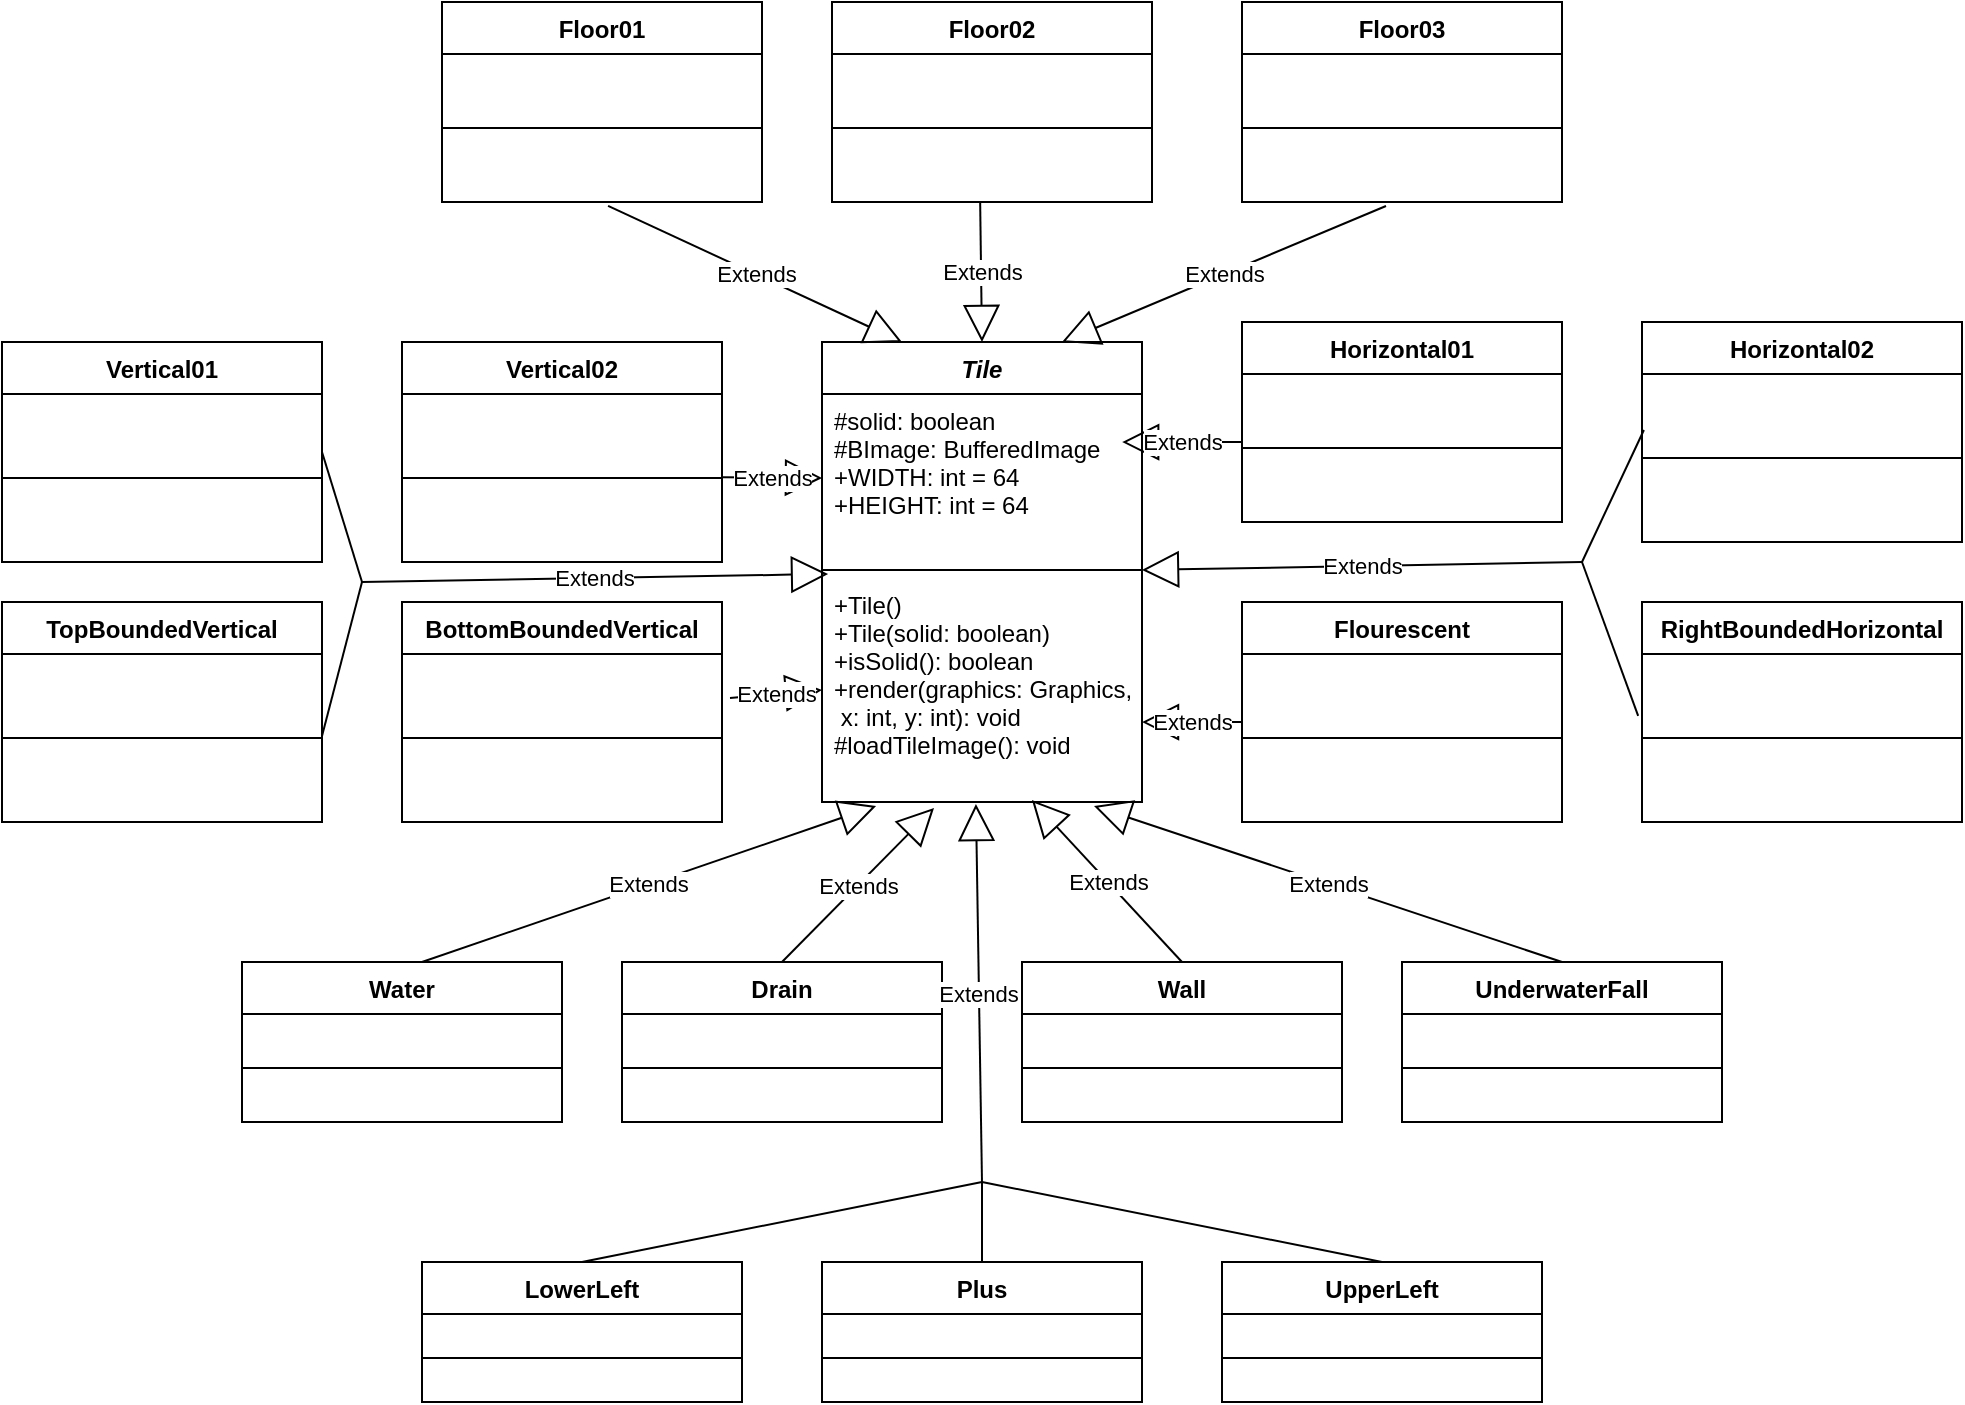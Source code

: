 <mxfile version="13.9.9" type="device"><diagram id="JoFQByJw2eYLuY0I7_IH" name="Page-1"><mxGraphModel dx="1217" dy="1806" grid="1" gridSize="10" guides="1" tooltips="1" connect="1" arrows="1" fold="1" page="1" pageScale="1" pageWidth="850" pageHeight="1100" math="0" shadow="0"><root><mxCell id="0"/><mxCell id="1" parent="0"/><mxCell id="b1nT_rkuJrMs0i4mq1yK-1" value="Tile" style="swimlane;fontStyle=3;align=center;verticalAlign=top;childLayout=stackLayout;horizontal=1;startSize=26;horizontalStack=0;resizeParent=1;resizeParentMax=0;resizeLast=0;collapsible=1;marginBottom=0;" parent="1" vertex="1"><mxGeometry x="420" y="70" width="160" height="230" as="geometry"/></mxCell><mxCell id="b1nT_rkuJrMs0i4mq1yK-2" value="#solid: boolean&#10;#BImage: BufferedImage&#10;+WIDTH: int = 64&#10;+HEIGHT: int = 64" style="text;strokeColor=none;fillColor=none;align=left;verticalAlign=top;spacingLeft=4;spacingRight=4;overflow=hidden;rotatable=0;points=[[0,0.5],[1,0.5]];portConstraint=eastwest;fontStyle=0" parent="b1nT_rkuJrMs0i4mq1yK-1" vertex="1"><mxGeometry y="26" width="160" height="84" as="geometry"/></mxCell><mxCell id="b1nT_rkuJrMs0i4mq1yK-3" value="" style="line;strokeWidth=1;fillColor=none;align=left;verticalAlign=middle;spacingTop=-1;spacingLeft=3;spacingRight=3;rotatable=0;labelPosition=right;points=[];portConstraint=eastwest;" parent="b1nT_rkuJrMs0i4mq1yK-1" vertex="1"><mxGeometry y="110" width="160" height="8" as="geometry"/></mxCell><mxCell id="b1nT_rkuJrMs0i4mq1yK-4" value="+Tile()&#10;+Tile(solid: boolean)&#10;+isSolid(): boolean&#10;+render(graphics: Graphics,&#10; x: int, y: int): void&#10;#loadTileImage(): void&#10;&#10;" style="text;strokeColor=none;fillColor=none;align=left;verticalAlign=top;spacingLeft=4;spacingRight=4;overflow=hidden;rotatable=0;points=[[0,0.5],[1,0.5]];portConstraint=eastwest;" parent="b1nT_rkuJrMs0i4mq1yK-1" vertex="1"><mxGeometry y="118" width="160" height="112" as="geometry"/></mxCell><mxCell id="b1nT_rkuJrMs0i4mq1yK-6" value="Water" style="swimlane;fontStyle=1;align=center;verticalAlign=top;childLayout=stackLayout;horizontal=1;startSize=26;horizontalStack=0;resizeParent=1;resizeParentMax=0;resizeLast=0;collapsible=1;marginBottom=0;" parent="1" vertex="1"><mxGeometry x="130" y="380" width="160" height="80" as="geometry"/></mxCell><mxCell id="b1nT_rkuJrMs0i4mq1yK-73" value="Extends" style="endArrow=block;endSize=16;endFill=0;html=1;entryX=0.169;entryY=1.018;entryDx=0;entryDy=0;entryPerimeter=0;" parent="b1nT_rkuJrMs0i4mq1yK-6" target="b1nT_rkuJrMs0i4mq1yK-4" edge="1"><mxGeometry width="160" relative="1" as="geometry"><mxPoint x="90" as="sourcePoint"/><mxPoint x="250" as="targetPoint"/></mxGeometry></mxCell><mxCell id="b1nT_rkuJrMs0i4mq1yK-8" value="" style="line;strokeWidth=1;fillColor=none;align=left;verticalAlign=middle;spacingTop=-1;spacingLeft=3;spacingRight=3;rotatable=0;labelPosition=right;points=[];portConstraint=eastwest;" parent="b1nT_rkuJrMs0i4mq1yK-6" vertex="1"><mxGeometry y="26" width="160" height="54" as="geometry"/></mxCell><mxCell id="b1nT_rkuJrMs0i4mq1yK-10" value="Drain" style="swimlane;fontStyle=1;align=center;verticalAlign=top;childLayout=stackLayout;horizontal=1;startSize=26;horizontalStack=0;resizeParent=1;resizeParentMax=0;resizeLast=0;collapsible=1;marginBottom=0;" parent="1" vertex="1"><mxGeometry x="320" y="380" width="160" height="80" as="geometry"/></mxCell><mxCell id="b1nT_rkuJrMs0i4mq1yK-74" value="Extends" style="endArrow=block;endSize=16;endFill=0;html=1;entryX=0.35;entryY=1.027;entryDx=0;entryDy=0;entryPerimeter=0;" parent="b1nT_rkuJrMs0i4mq1yK-10" target="b1nT_rkuJrMs0i4mq1yK-4" edge="1"><mxGeometry width="160" relative="1" as="geometry"><mxPoint x="80" as="sourcePoint"/><mxPoint x="240" as="targetPoint"/></mxGeometry></mxCell><mxCell id="b1nT_rkuJrMs0i4mq1yK-12" value="" style="line;strokeWidth=1;fillColor=none;align=left;verticalAlign=middle;spacingTop=-1;spacingLeft=3;spacingRight=3;rotatable=0;labelPosition=right;points=[];portConstraint=eastwest;" parent="b1nT_rkuJrMs0i4mq1yK-10" vertex="1"><mxGeometry y="26" width="160" height="54" as="geometry"/></mxCell><mxCell id="b1nT_rkuJrMs0i4mq1yK-14" value="Wall" style="swimlane;fontStyle=1;align=center;verticalAlign=top;childLayout=stackLayout;horizontal=1;startSize=26;horizontalStack=0;resizeParent=1;resizeParentMax=0;resizeLast=0;collapsible=1;marginBottom=0;" parent="1" vertex="1"><mxGeometry x="520" y="380" width="160" height="80" as="geometry"/></mxCell><mxCell id="b1nT_rkuJrMs0i4mq1yK-75" value="Extends" style="endArrow=block;endSize=16;endFill=0;html=1;entryX=0.656;entryY=0.991;entryDx=0;entryDy=0;entryPerimeter=0;" parent="b1nT_rkuJrMs0i4mq1yK-14" target="b1nT_rkuJrMs0i4mq1yK-4" edge="1"><mxGeometry width="160" relative="1" as="geometry"><mxPoint x="80" as="sourcePoint"/><mxPoint x="240" as="targetPoint"/></mxGeometry></mxCell><mxCell id="b1nT_rkuJrMs0i4mq1yK-16" value="" style="line;strokeWidth=1;fillColor=none;align=left;verticalAlign=middle;spacingTop=-1;spacingLeft=3;spacingRight=3;rotatable=0;labelPosition=right;points=[];portConstraint=eastwest;" parent="b1nT_rkuJrMs0i4mq1yK-14" vertex="1"><mxGeometry y="26" width="160" height="54" as="geometry"/></mxCell><mxCell id="b1nT_rkuJrMs0i4mq1yK-18" value="UnderwaterFall" style="swimlane;fontStyle=1;align=center;verticalAlign=top;childLayout=stackLayout;horizontal=1;startSize=26;horizontalStack=0;resizeParent=1;resizeParentMax=0;resizeLast=0;collapsible=1;marginBottom=0;" parent="1" vertex="1"><mxGeometry x="710" y="380" width="160" height="80" as="geometry"/></mxCell><mxCell id="b1nT_rkuJrMs0i4mq1yK-76" value="Extends" style="endArrow=block;endSize=16;endFill=0;html=1;entryX=0.85;entryY=1.018;entryDx=0;entryDy=0;entryPerimeter=0;" parent="b1nT_rkuJrMs0i4mq1yK-18" target="b1nT_rkuJrMs0i4mq1yK-4" edge="1"><mxGeometry width="160" relative="1" as="geometry"><mxPoint x="80" as="sourcePoint"/><mxPoint x="240" as="targetPoint"/></mxGeometry></mxCell><mxCell id="b1nT_rkuJrMs0i4mq1yK-20" value="" style="line;strokeWidth=1;fillColor=none;align=left;verticalAlign=middle;spacingTop=-1;spacingLeft=3;spacingRight=3;rotatable=0;labelPosition=right;points=[];portConstraint=eastwest;" parent="b1nT_rkuJrMs0i4mq1yK-18" vertex="1"><mxGeometry y="26" width="160" height="54" as="geometry"/></mxCell><mxCell id="b1nT_rkuJrMs0i4mq1yK-22" value="TopBoundedVertical" style="swimlane;fontStyle=1;align=center;verticalAlign=top;childLayout=stackLayout;horizontal=1;startSize=26;horizontalStack=0;resizeParent=1;resizeParentMax=0;resizeLast=0;collapsible=1;marginBottom=0;" parent="1" vertex="1"><mxGeometry x="10" y="200" width="160" height="110" as="geometry"/></mxCell><mxCell id="b1nT_rkuJrMs0i4mq1yK-24" value="" style="line;strokeWidth=1;fillColor=none;align=left;verticalAlign=middle;spacingTop=-1;spacingLeft=3;spacingRight=3;rotatable=0;labelPosition=right;points=[];portConstraint=eastwest;" parent="b1nT_rkuJrMs0i4mq1yK-22" vertex="1"><mxGeometry y="26" width="160" height="84" as="geometry"/></mxCell><mxCell id="b1nT_rkuJrMs0i4mq1yK-26" value="Flourescent" style="swimlane;fontStyle=1;align=center;verticalAlign=top;childLayout=stackLayout;horizontal=1;startSize=26;horizontalStack=0;resizeParent=1;resizeParentMax=0;resizeLast=0;collapsible=1;marginBottom=0;" parent="1" vertex="1"><mxGeometry x="630" y="200" width="160" height="110" as="geometry"/></mxCell><mxCell id="b1nT_rkuJrMs0i4mq1yK-28" value="" style="line;strokeWidth=1;fillColor=none;align=left;verticalAlign=middle;spacingTop=-1;spacingLeft=3;spacingRight=3;rotatable=0;labelPosition=right;points=[];portConstraint=eastwest;" parent="b1nT_rkuJrMs0i4mq1yK-26" vertex="1"><mxGeometry y="26" width="160" height="84" as="geometry"/></mxCell><mxCell id="b1nT_rkuJrMs0i4mq1yK-84" value="Extends" style="endArrow=block;endSize=16;endFill=0;html=1;entryX=1;entryY=0.643;entryDx=0;entryDy=0;entryPerimeter=0;" parent="b1nT_rkuJrMs0i4mq1yK-26" target="b1nT_rkuJrMs0i4mq1yK-4" edge="1"><mxGeometry width="160" relative="1" as="geometry"><mxPoint y="60" as="sourcePoint"/><mxPoint x="160" y="60" as="targetPoint"/></mxGeometry></mxCell><mxCell id="b1nT_rkuJrMs0i4mq1yK-30" value="Vertical02" style="swimlane;fontStyle=1;align=center;verticalAlign=top;childLayout=stackLayout;horizontal=1;startSize=26;horizontalStack=0;resizeParent=1;resizeParentMax=0;resizeLast=0;collapsible=1;marginBottom=0;" parent="1" vertex="1"><mxGeometry x="210" y="70" width="160" height="110" as="geometry"/></mxCell><mxCell id="b1nT_rkuJrMs0i4mq1yK-31" value="" style="line;strokeWidth=1;fillColor=none;align=left;verticalAlign=middle;spacingTop=-1;spacingLeft=3;spacingRight=3;rotatable=0;labelPosition=right;points=[];portConstraint=eastwest;" parent="b1nT_rkuJrMs0i4mq1yK-30" vertex="1"><mxGeometry y="26" width="160" height="84" as="geometry"/></mxCell><mxCell id="b1nT_rkuJrMs0i4mq1yK-33" value="Vertical01" style="swimlane;fontStyle=1;align=center;verticalAlign=top;childLayout=stackLayout;horizontal=1;startSize=26;horizontalStack=0;resizeParent=1;resizeParentMax=0;resizeLast=0;collapsible=1;marginBottom=0;" parent="1" vertex="1"><mxGeometry x="10" y="70" width="160" height="110" as="geometry"/></mxCell><mxCell id="b1nT_rkuJrMs0i4mq1yK-34" value="" style="line;strokeWidth=1;fillColor=none;align=left;verticalAlign=middle;spacingTop=-1;spacingLeft=3;spacingRight=3;rotatable=0;labelPosition=right;points=[];portConstraint=eastwest;" parent="b1nT_rkuJrMs0i4mq1yK-33" vertex="1"><mxGeometry y="26" width="160" height="84" as="geometry"/></mxCell><mxCell id="b1nT_rkuJrMs0i4mq1yK-36" value="BottomBoundedVertical" style="swimlane;fontStyle=1;align=center;verticalAlign=top;childLayout=stackLayout;horizontal=1;startSize=26;horizontalStack=0;resizeParent=1;resizeParentMax=0;resizeLast=0;collapsible=1;marginBottom=0;" parent="1" vertex="1"><mxGeometry x="210" y="200" width="160" height="110" as="geometry"/></mxCell><mxCell id="b1nT_rkuJrMs0i4mq1yK-37" value="" style="line;strokeWidth=1;fillColor=none;align=left;verticalAlign=middle;spacingTop=-1;spacingLeft=3;spacingRight=3;rotatable=0;labelPosition=right;points=[];portConstraint=eastwest;" parent="b1nT_rkuJrMs0i4mq1yK-36" vertex="1"><mxGeometry y="26" width="160" height="84" as="geometry"/></mxCell><mxCell id="b1nT_rkuJrMs0i4mq1yK-39" value="Horizontal01" style="swimlane;fontStyle=1;align=center;verticalAlign=top;childLayout=stackLayout;horizontal=1;startSize=26;horizontalStack=0;resizeParent=1;resizeParentMax=0;resizeLast=0;collapsible=1;marginBottom=0;" parent="1" vertex="1"><mxGeometry x="630" y="60" width="160" height="100" as="geometry"/></mxCell><mxCell id="b1nT_rkuJrMs0i4mq1yK-40" value="" style="line;strokeWidth=1;fillColor=none;align=left;verticalAlign=middle;spacingTop=-1;spacingLeft=3;spacingRight=3;rotatable=0;labelPosition=right;points=[];portConstraint=eastwest;" parent="b1nT_rkuJrMs0i4mq1yK-39" vertex="1"><mxGeometry y="26" width="160" height="74" as="geometry"/></mxCell><mxCell id="b1nT_rkuJrMs0i4mq1yK-85" value="Extends" style="endArrow=block;endSize=16;endFill=0;html=1;entryX=0.938;entryY=0.286;entryDx=0;entryDy=0;entryPerimeter=0;" parent="b1nT_rkuJrMs0i4mq1yK-39" target="b1nT_rkuJrMs0i4mq1yK-2" edge="1"><mxGeometry width="160" relative="1" as="geometry"><mxPoint y="60" as="sourcePoint"/><mxPoint x="160" y="60" as="targetPoint"/></mxGeometry></mxCell><mxCell id="b1nT_rkuJrMs0i4mq1yK-42" value="Horizontal02" style="swimlane;fontStyle=1;align=center;verticalAlign=top;childLayout=stackLayout;horizontal=1;startSize=26;horizontalStack=0;resizeParent=1;resizeParentMax=0;resizeLast=0;collapsible=1;marginBottom=0;" parent="1" vertex="1"><mxGeometry x="830" y="60" width="160" height="110" as="geometry"/></mxCell><mxCell id="b1nT_rkuJrMs0i4mq1yK-43" value="" style="line;strokeWidth=1;fillColor=none;align=left;verticalAlign=middle;spacingTop=-1;spacingLeft=3;spacingRight=3;rotatable=0;labelPosition=right;points=[];portConstraint=eastwest;" parent="b1nT_rkuJrMs0i4mq1yK-42" vertex="1"><mxGeometry y="26" width="160" height="84" as="geometry"/></mxCell><mxCell id="b1nT_rkuJrMs0i4mq1yK-45" value="RightBoundedHorizontal" style="swimlane;fontStyle=1;align=center;verticalAlign=top;childLayout=stackLayout;horizontal=1;startSize=26;horizontalStack=0;resizeParent=1;resizeParentMax=0;resizeLast=0;collapsible=1;marginBottom=0;" parent="1" vertex="1"><mxGeometry x="830" y="200" width="160" height="110" as="geometry"/></mxCell><mxCell id="b1nT_rkuJrMs0i4mq1yK-46" value="" style="line;strokeWidth=1;fillColor=none;align=left;verticalAlign=middle;spacingTop=-1;spacingLeft=3;spacingRight=3;rotatable=0;labelPosition=right;points=[];portConstraint=eastwest;" parent="b1nT_rkuJrMs0i4mq1yK-45" vertex="1"><mxGeometry y="26" width="160" height="84" as="geometry"/></mxCell><mxCell id="b1nT_rkuJrMs0i4mq1yK-48" value="Floor03" style="swimlane;fontStyle=1;align=center;verticalAlign=top;childLayout=stackLayout;horizontal=1;startSize=26;horizontalStack=0;resizeParent=1;resizeParentMax=0;resizeLast=0;collapsible=1;marginBottom=0;" parent="1" vertex="1"><mxGeometry x="630" y="-100" width="160" height="100" as="geometry"/></mxCell><mxCell id="b1nT_rkuJrMs0i4mq1yK-49" value="" style="line;strokeWidth=1;fillColor=none;align=left;verticalAlign=middle;spacingTop=-1;spacingLeft=3;spacingRight=3;rotatable=0;labelPosition=right;points=[];portConstraint=eastwest;" parent="b1nT_rkuJrMs0i4mq1yK-48" vertex="1"><mxGeometry y="26" width="160" height="74" as="geometry"/></mxCell><mxCell id="b1nT_rkuJrMs0i4mq1yK-51" value="Floor01" style="swimlane;fontStyle=1;align=center;verticalAlign=top;childLayout=stackLayout;horizontal=1;startSize=26;horizontalStack=0;resizeParent=1;resizeParentMax=0;resizeLast=0;collapsible=1;marginBottom=0;" parent="1" vertex="1"><mxGeometry x="230" y="-100" width="160" height="100" as="geometry"/></mxCell><mxCell id="b1nT_rkuJrMs0i4mq1yK-52" value="" style="line;strokeWidth=1;fillColor=none;align=left;verticalAlign=middle;spacingTop=-1;spacingLeft=3;spacingRight=3;rotatable=0;labelPosition=right;points=[];portConstraint=eastwest;" parent="b1nT_rkuJrMs0i4mq1yK-51" vertex="1"><mxGeometry y="26" width="160" height="74" as="geometry"/></mxCell><mxCell id="b1nT_rkuJrMs0i4mq1yK-54" value="Floor02" style="swimlane;fontStyle=1;align=center;verticalAlign=top;childLayout=stackLayout;horizontal=1;startSize=26;horizontalStack=0;resizeParent=1;resizeParentMax=0;resizeLast=0;collapsible=1;marginBottom=0;" parent="1" vertex="1"><mxGeometry x="425" y="-100" width="160" height="100" as="geometry"/></mxCell><mxCell id="b1nT_rkuJrMs0i4mq1yK-55" value="" style="line;strokeWidth=1;fillColor=none;align=left;verticalAlign=middle;spacingTop=-1;spacingLeft=3;spacingRight=3;rotatable=0;labelPosition=right;points=[];portConstraint=eastwest;" parent="b1nT_rkuJrMs0i4mq1yK-54" vertex="1"><mxGeometry y="26" width="160" height="74" as="geometry"/></mxCell><mxCell id="b1nT_rkuJrMs0i4mq1yK-57" value="Plus" style="swimlane;fontStyle=1;align=center;verticalAlign=top;childLayout=stackLayout;horizontal=1;startSize=26;horizontalStack=0;resizeParent=1;resizeParentMax=0;resizeLast=0;collapsible=1;marginBottom=0;" parent="1" vertex="1"><mxGeometry x="420" y="530" width="160" height="70" as="geometry"/></mxCell><mxCell id="b1nT_rkuJrMs0i4mq1yK-58" value="" style="line;strokeWidth=1;fillColor=none;align=left;verticalAlign=middle;spacingTop=-1;spacingLeft=3;spacingRight=3;rotatable=0;labelPosition=right;points=[];portConstraint=eastwest;" parent="b1nT_rkuJrMs0i4mq1yK-57" vertex="1"><mxGeometry y="26" width="160" height="44" as="geometry"/></mxCell><mxCell id="b1nT_rkuJrMs0i4mq1yK-60" value="LowerLeft" style="swimlane;fontStyle=1;align=center;verticalAlign=top;childLayout=stackLayout;horizontal=1;startSize=26;horizontalStack=0;resizeParent=1;resizeParentMax=0;resizeLast=0;collapsible=1;marginBottom=0;" parent="1" vertex="1"><mxGeometry x="220" y="530" width="160" height="70" as="geometry"/></mxCell><mxCell id="b1nT_rkuJrMs0i4mq1yK-61" value="" style="line;strokeWidth=1;fillColor=none;align=left;verticalAlign=middle;spacingTop=-1;spacingLeft=3;spacingRight=3;rotatable=0;labelPosition=right;points=[];portConstraint=eastwest;" parent="b1nT_rkuJrMs0i4mq1yK-60" vertex="1"><mxGeometry y="26" width="160" height="44" as="geometry"/></mxCell><mxCell id="b1nT_rkuJrMs0i4mq1yK-63" value="UpperLeft" style="swimlane;fontStyle=1;align=center;verticalAlign=top;childLayout=stackLayout;horizontal=1;startSize=26;horizontalStack=0;resizeParent=1;resizeParentMax=0;resizeLast=0;collapsible=1;marginBottom=0;" parent="1" vertex="1"><mxGeometry x="620" y="530" width="160" height="70" as="geometry"/></mxCell><mxCell id="b1nT_rkuJrMs0i4mq1yK-64" value="" style="line;strokeWidth=1;fillColor=none;align=left;verticalAlign=middle;spacingTop=-1;spacingLeft=3;spacingRight=3;rotatable=0;labelPosition=right;points=[];portConstraint=eastwest;" parent="b1nT_rkuJrMs0i4mq1yK-63" vertex="1"><mxGeometry y="26" width="160" height="44" as="geometry"/></mxCell><mxCell id="b1nT_rkuJrMs0i4mq1yK-67" value="Extends" style="endArrow=block;endSize=16;endFill=0;html=1;entryX=0;entryY=0.5;entryDx=0;entryDy=0;" parent="1" target="b1nT_rkuJrMs0i4mq1yK-2" edge="1"><mxGeometry width="160" relative="1" as="geometry"><mxPoint x="370" y="137.615" as="sourcePoint"/><mxPoint x="520" y="120" as="targetPoint"/></mxGeometry></mxCell><mxCell id="b1nT_rkuJrMs0i4mq1yK-80" value="" style="endArrow=none;html=1;exitX=0.5;exitY=0;exitDx=0;exitDy=0;" parent="1" source="b1nT_rkuJrMs0i4mq1yK-60" edge="1"><mxGeometry width="50" height="50" relative="1" as="geometry"><mxPoint x="310" y="550" as="sourcePoint"/><mxPoint x="500" y="490" as="targetPoint"/></mxGeometry></mxCell><mxCell id="b1nT_rkuJrMs0i4mq1yK-81" value="" style="endArrow=none;html=1;exitX=0.5;exitY=0;exitDx=0;exitDy=0;" parent="1" source="b1nT_rkuJrMs0i4mq1yK-57" edge="1"><mxGeometry width="50" height="50" relative="1" as="geometry"><mxPoint x="490" y="530" as="sourcePoint"/><mxPoint x="500" y="490" as="targetPoint"/></mxGeometry></mxCell><mxCell id="b1nT_rkuJrMs0i4mq1yK-82" value="" style="endArrow=none;html=1;exitX=0.5;exitY=0;exitDx=0;exitDy=0;" parent="1" source="b1nT_rkuJrMs0i4mq1yK-63" edge="1"><mxGeometry width="50" height="50" relative="1" as="geometry"><mxPoint x="690" y="550" as="sourcePoint"/><mxPoint x="500" y="490" as="targetPoint"/></mxGeometry></mxCell><mxCell id="b1nT_rkuJrMs0i4mq1yK-83" value="Extends" style="endArrow=block;endSize=16;endFill=0;html=1;entryX=0.481;entryY=1.009;entryDx=0;entryDy=0;entryPerimeter=0;" parent="1" target="b1nT_rkuJrMs0i4mq1yK-4" edge="1"><mxGeometry width="160" relative="1" as="geometry"><mxPoint x="500" y="490" as="sourcePoint"/><mxPoint x="490" y="300" as="targetPoint"/></mxGeometry></mxCell><mxCell id="b1nT_rkuJrMs0i4mq1yK-66" value="Extends" style="endArrow=block;endSize=16;endFill=0;html=1;entryX=0;entryY=0.5;entryDx=0;entryDy=0;exitX=1.025;exitY=0.212;exitDx=0;exitDy=0;exitPerimeter=0;" parent="1" target="b1nT_rkuJrMs0i4mq1yK-4" edge="1"><mxGeometry width="160" relative="1" as="geometry"><mxPoint x="374" y="247.992" as="sourcePoint"/><mxPoint x="520" y="250" as="targetPoint"/></mxGeometry></mxCell><mxCell id="b1nT_rkuJrMs0i4mq1yK-86" value="" style="endArrow=none;html=1;exitX=1;exitY=0.5;exitDx=0;exitDy=0;" parent="1" edge="1"><mxGeometry width="50" height="50" relative="1" as="geometry"><mxPoint x="170" y="267" as="sourcePoint"/><mxPoint x="190" y="190" as="targetPoint"/></mxGeometry></mxCell><mxCell id="b1nT_rkuJrMs0i4mq1yK-87" value="" style="endArrow=none;html=1;" parent="1" edge="1"><mxGeometry width="50" height="50" relative="1" as="geometry"><mxPoint x="170" y="125" as="sourcePoint"/><mxPoint x="190" y="190" as="targetPoint"/></mxGeometry></mxCell><mxCell id="b1nT_rkuJrMs0i4mq1yK-88" value="Extends" style="endArrow=block;endSize=16;endFill=0;html=1;entryX=0.019;entryY=0.75;entryDx=0;entryDy=0;entryPerimeter=0;" parent="1" target="b1nT_rkuJrMs0i4mq1yK-3" edge="1"><mxGeometry width="160" relative="1" as="geometry"><mxPoint x="190" y="190" as="sourcePoint"/><mxPoint x="350" y="190" as="targetPoint"/></mxGeometry></mxCell><mxCell id="b1nT_rkuJrMs0i4mq1yK-89" value="" style="endArrow=none;html=1;exitX=-0.012;exitY=0.348;exitDx=0;exitDy=0;exitPerimeter=0;" parent="1" edge="1"><mxGeometry width="50" height="50" relative="1" as="geometry"><mxPoint x="828.08" y="256.968" as="sourcePoint"/><mxPoint x="800" y="180" as="targetPoint"/></mxGeometry></mxCell><mxCell id="b1nT_rkuJrMs0i4mq1yK-90" value="" style="endArrow=none;html=1;entryX=0.006;entryY=0.303;entryDx=0;entryDy=0;entryPerimeter=0;" parent="1" edge="1"><mxGeometry width="50" height="50" relative="1" as="geometry"><mxPoint x="800" y="180" as="sourcePoint"/><mxPoint x="830.96" y="113.998" as="targetPoint"/></mxGeometry></mxCell><mxCell id="b1nT_rkuJrMs0i4mq1yK-91" value="Extends" style="endArrow=block;endSize=16;endFill=0;html=1;" parent="1" edge="1"><mxGeometry width="160" relative="1" as="geometry"><mxPoint x="800" y="180" as="sourcePoint"/><mxPoint x="580" y="184" as="targetPoint"/><Array as="points"/></mxGeometry></mxCell><mxCell id="b1nT_rkuJrMs0i4mq1yK-93" value="Extends" style="endArrow=block;endSize=16;endFill=0;html=1;entryX=0.25;entryY=0;entryDx=0;entryDy=0;exitX=0.519;exitY=1.03;exitDx=0;exitDy=0;exitPerimeter=0;" parent="1" target="b1nT_rkuJrMs0i4mq1yK-1" edge="1"><mxGeometry width="160" relative="1" as="geometry"><mxPoint x="313.04" y="1.98" as="sourcePoint"/><mxPoint x="550" y="-70" as="targetPoint"/></mxGeometry></mxCell><mxCell id="b1nT_rkuJrMs0i4mq1yK-94" value="Extends" style="endArrow=block;endSize=16;endFill=0;html=1;exitX=0.463;exitY=1;exitDx=0;exitDy=0;exitPerimeter=0;entryX=0.5;entryY=0;entryDx=0;entryDy=0;" parent="1" target="b1nT_rkuJrMs0i4mq1yK-1" edge="1"><mxGeometry width="160" relative="1" as="geometry"><mxPoint x="499.08" as="sourcePoint"/><mxPoint x="660" y="30" as="targetPoint"/></mxGeometry></mxCell><mxCell id="b1nT_rkuJrMs0i4mq1yK-95" value="Extends" style="endArrow=block;endSize=16;endFill=0;html=1;exitX=0.45;exitY=1.03;exitDx=0;exitDy=0;exitPerimeter=0;entryX=0.75;entryY=0;entryDx=0;entryDy=0;" parent="1" target="b1nT_rkuJrMs0i4mq1yK-1" edge="1"><mxGeometry width="160" relative="1" as="geometry"><mxPoint x="702" y="1.98" as="sourcePoint"/><mxPoint x="790" y="30" as="targetPoint"/></mxGeometry></mxCell></root></mxGraphModel></diagram></mxfile>
